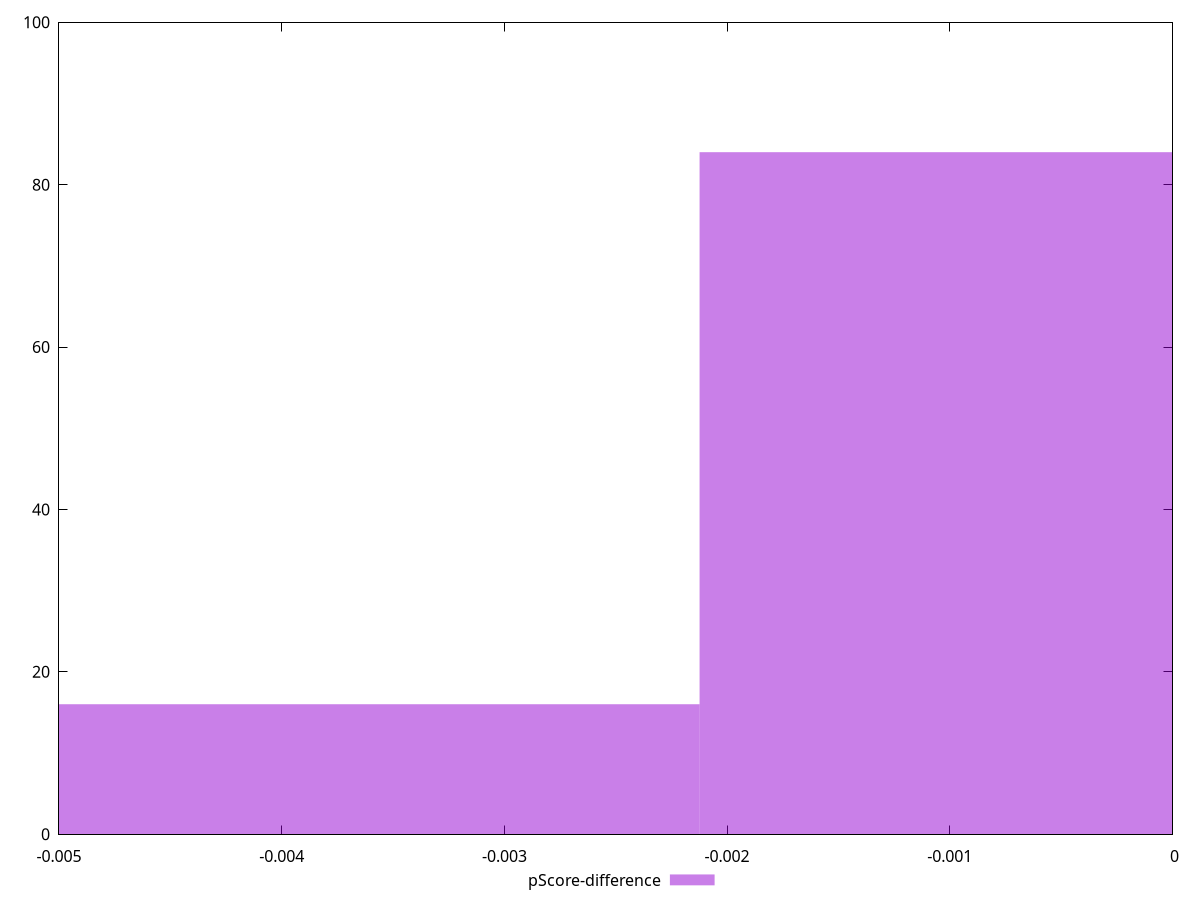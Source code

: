 reset

$pScoreDifference <<EOF
0 84
-0.004247199856178456 16
EOF

set key outside below
set boxwidth 0.004247199856178456
set xrange [-0.0050000000000000044:0]
set yrange [0:100]
set trange [0:100]
set style fill transparent solid 0.5 noborder
set terminal svg size 640, 490 enhanced background rgb 'white'
set output "report_00017_2021-02-10T15-08-03.406Z/unminified-javascript/samples/pages+cached/pScore-difference/histogram.svg"

plot $pScoreDifference title "pScore-difference" with boxes

reset
